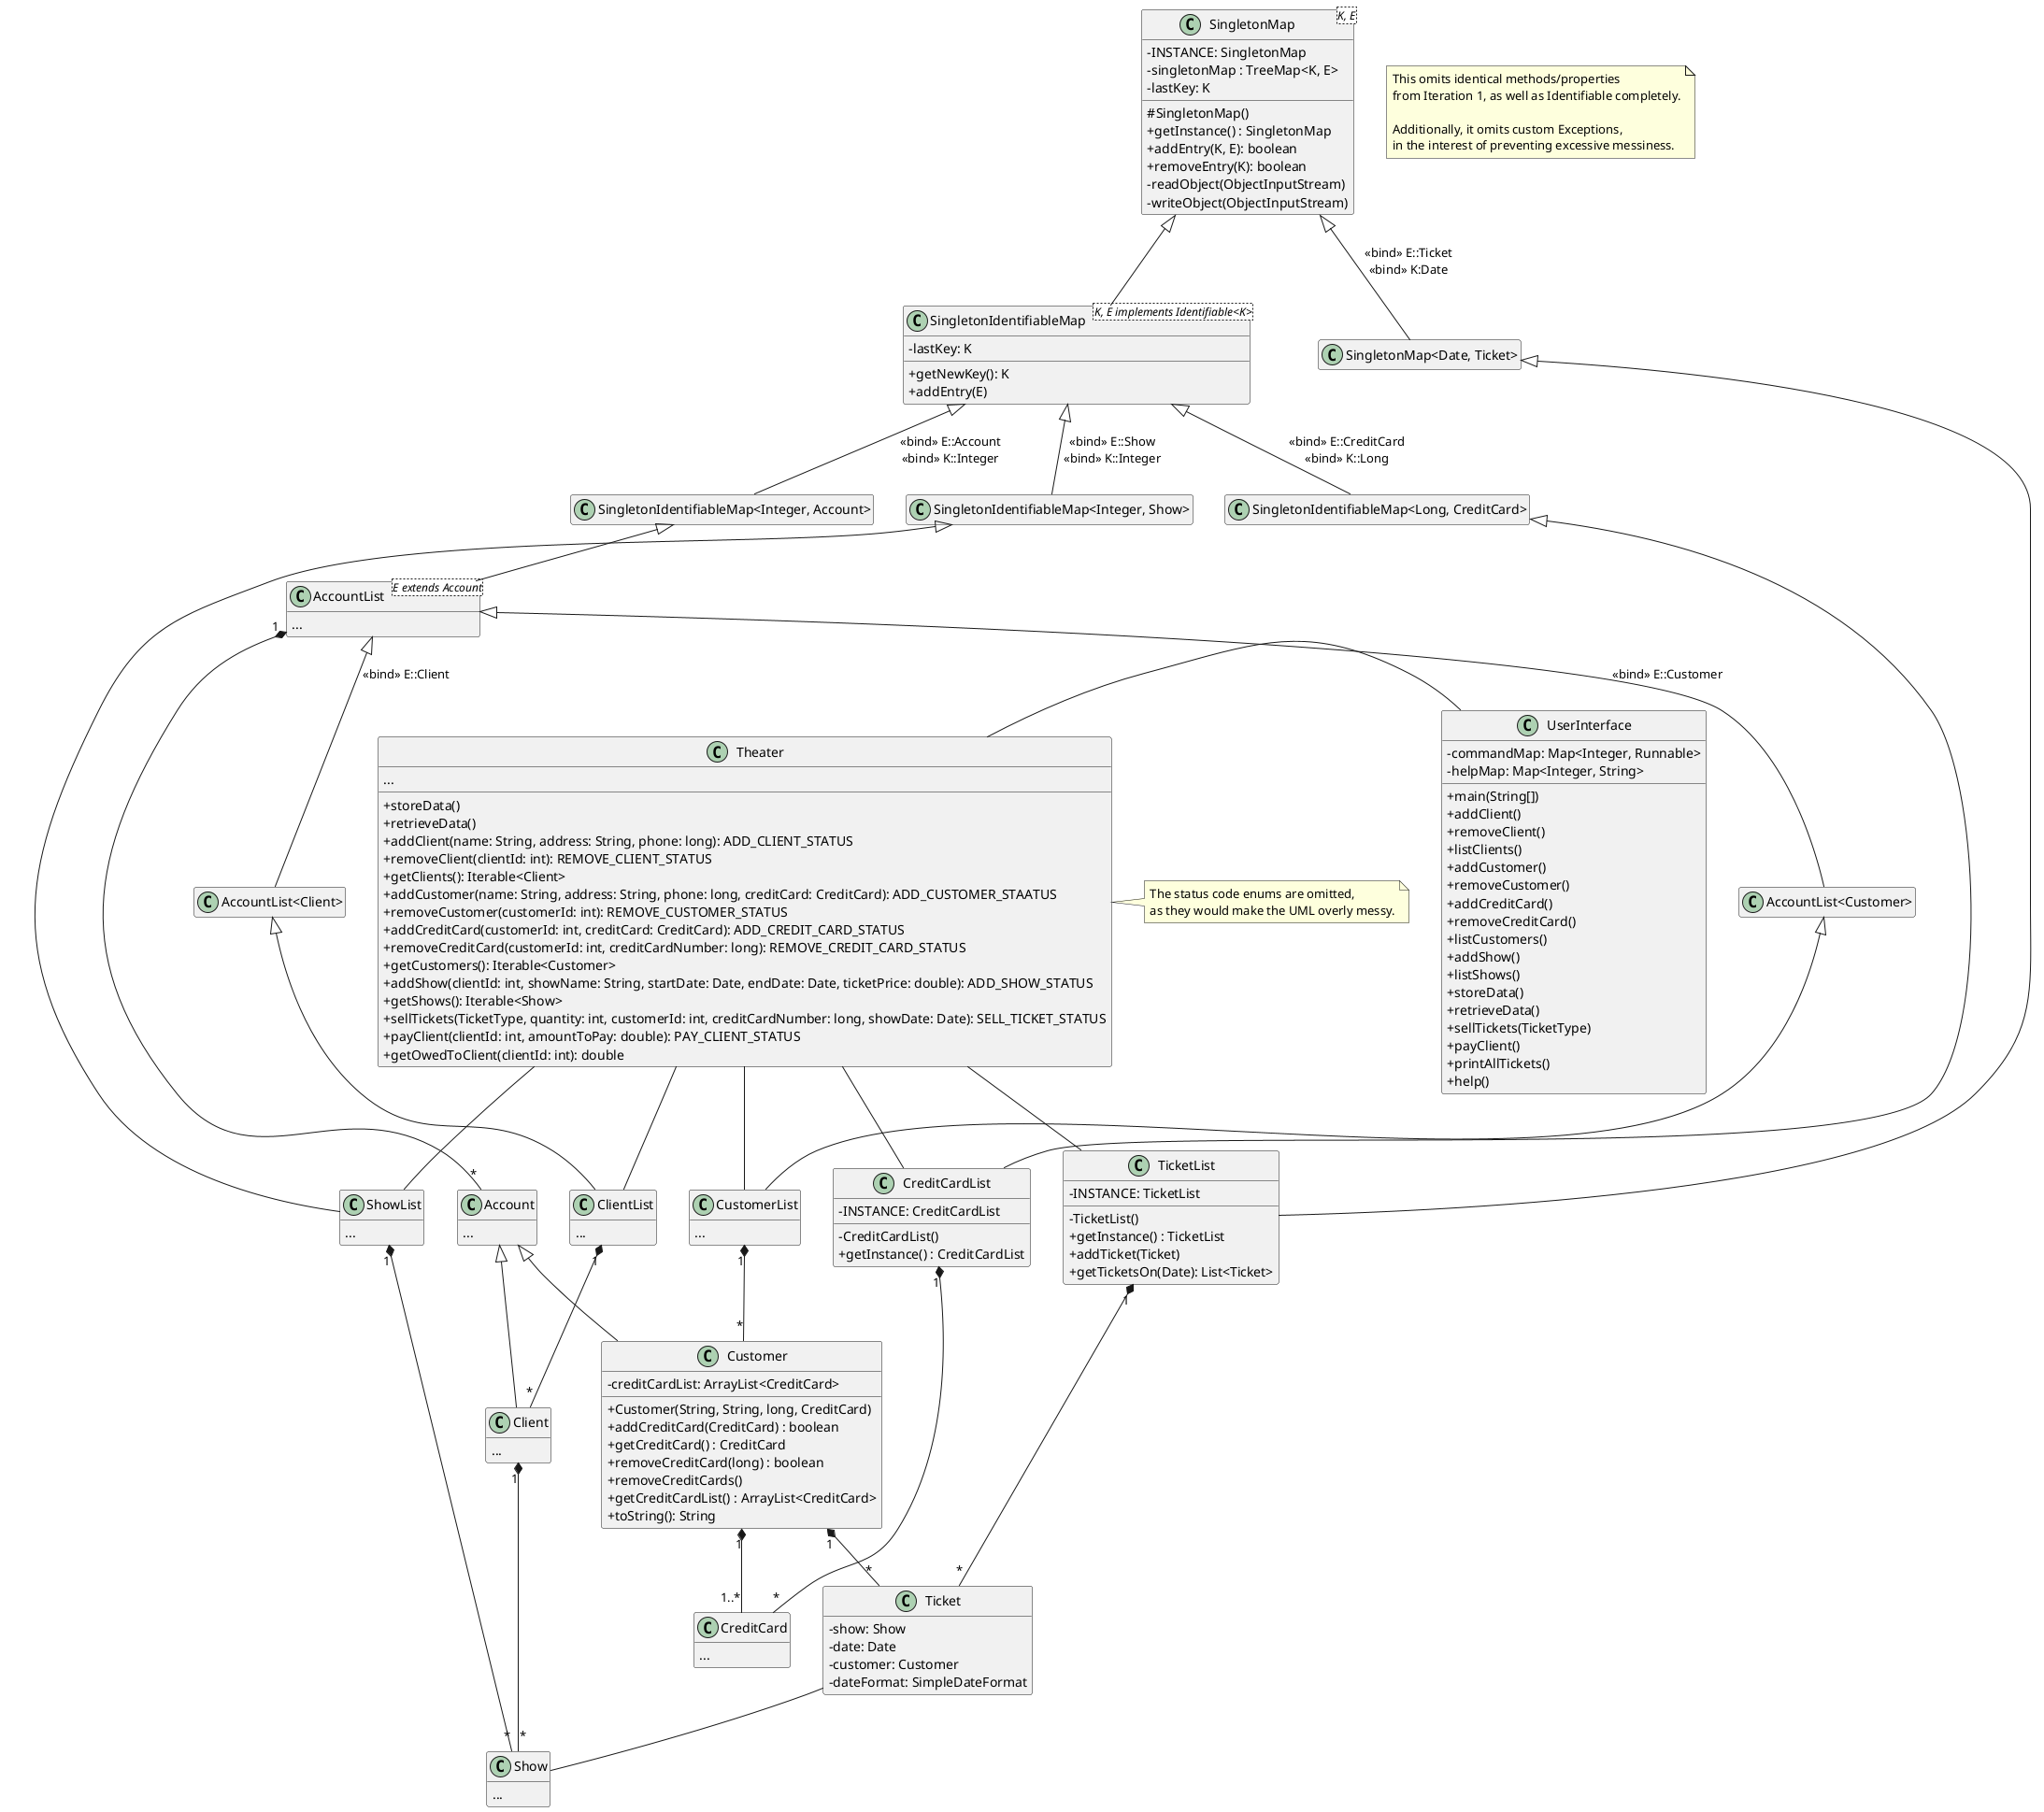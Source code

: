 @startuml
skinparam classAttributeIconSize 0
hide empty members

note "This omits identical methods/properties\nfrom Iteration 1, as well as Identifiable completely.\n\nAdditionally, it omits custom Exceptions,\nin the interest of preventing excessive messiness." as N1

class SingletonMap<K, E> {
    -INSTANCE: SingletonMap
    -singletonMap : TreeMap<K, E>
    -lastKey: K
    #SingletonMap()
    +getInstance() : SingletonMap
    +addEntry(K, E): boolean
    +removeEntry(K): boolean
    -readObject(ObjectInputStream)
    -writeObject(ObjectInputStream)
}

class SingletonIdentifiableMap<K, E implements Identifiable<K>> {
    -lastKey: K
    +getNewKey(): K
    +addEntry(E)
}

class UserInterface {
    -commandMap: Map<Integer, Runnable>
    -helpMap: Map<Integer, String>
    +main(String[])
    +addClient()
    +removeClient()
    +listClients()
    +addCustomer()
    +removeCustomer()
    +addCreditCard()
    +removeCreditCard()
    +listCustomers()
    +addShow()
    +listShows()
    +storeData()
    +retrieveData()
    +sellTickets(TicketType)
    +payClient()
    +printAllTickets()
    +help()
}


class Theater {
    ...
    +storeData()
    +retrieveData()
    +addClient(name: String, address: String, phone: long): ADD_CLIENT_STATUS
    +removeClient(clientId: int): REMOVE_CLIENT_STATUS
    +getClients(): Iterable<Client>
    +addCustomer(name: String, address: String, phone: long, creditCard: CreditCard): ADD_CUSTOMER_STAATUS
    +removeCustomer(customerId: int): REMOVE_CUSTOMER_STATUS
    +addCreditCard(customerId: int, creditCard: CreditCard): ADD_CREDIT_CARD_STATUS
    +removeCreditCard(customerId: int, creditCardNumber: long): REMOVE_CREDIT_CARD_STATUS
    +getCustomers(): Iterable<Customer>
    +addShow(clientId: int, showName: String, startDate: Date, endDate: Date, ticketPrice: double): ADD_SHOW_STATUS
    +getShows(): Iterable<Show>
    +sellTickets(TicketType, quantity: int, customerId: int, creditCardNumber: long, showDate: Date): SELL_TICKET_STATUS
    +payClient(clientId: int, amountToPay: double): PAY_CLIENT_STATUS
    +getOwedToClient(clientId: int): double
}

note right of Theater
  The status code enums are omitted,
  as they would make the UML overly messy.
end note

class AccountList<E extends Account> {
    ...
}

class ClientList {
    ...
}

class CustomerList {
    ...
}

class ShowList {
    ...
}

class TicketList {
    -INSTANCE: TicketList
    -TicketList()
    +getInstance() : TicketList
    +addTicket(Ticket)
    +getTicketsOn(Date): List<Ticket>
}

class CreditCardList {
    -INSTANCE: CreditCardList
    -CreditCardList()
    +getInstance() : CreditCardList
}

class Account {
    ...
}

class Customer {
    -creditCardList: ArrayList<CreditCard>
    +Customer(String, String, long, CreditCard)
    +addCreditCard(CreditCard) : boolean
    +getCreditCard() : CreditCard
    +removeCreditCard(long) : boolean
    +removeCreditCards()
    +getCreditCardList() : ArrayList<CreditCard>
    +toString(): String
}

class Client {
   ...
}

class Show {
    ...
}

class Ticket {
    -show: Show
    -date: Date
    -customer: Customer
    -dateFormat: SimpleDateFormat
}

class CreditCard {
    ...
}

together {
    class "SingletonMap<Date, Ticket>"
    class "SingletonIdentifiableMap"
}

together {
    class "SingletonIdentifiableMap<Integer, Account>"
    class "SingletonIdentifiableMap<Integer, Show>"
    class "SingletonIdentifiableMap<Long, CreditCard>"
}

together {
    class "AccountList"
    class "AccountList"
    class "CreditCardList"
    class "ShowList"
    class "TicketList"
}

together {
    class "Client"
    class "Customer"
    class "Show"
    class "Ticket"
    class "Account"
}

UserInterface -left- Theater

Theater -- "ClientList"
Theater -- "CustomerList"
Theater -- "ShowList"
Theater -- "CreditCardList"
Theater -- "TicketList"

SingletonMap <|-- SingletonIdentifiableMap
SingletonMap <|-- "SingletonMap<Date, Ticket>" : "«bind» E::Ticket\n«bind» K:Date"
"SingletonMap<Date, Ticket>" <|-- TicketList
SingletonIdentifiableMap <|-- "SingletonIdentifiableMap<Integer, Account>" : "«bind» E::Account\n«bind» K::Integer"
SingletonIdentifiableMap <|-- "SingletonIdentifiableMap<Integer, Show>" : "«bind» E::Show\n«bind» K::Integer"
SingletonIdentifiableMap <|-- "SingletonIdentifiableMap<Long, CreditCard>" : "«bind» E::CreditCard\n«bind» K::Long"
"SingletonIdentifiableMap<Integer, Account>" <|-- AccountList
"SingletonIdentifiableMap<Integer, Show>" <|-- ShowList
"SingletonIdentifiableMap<Long, CreditCard>" <|-- CreditCardList
AccountList <|-- "AccountList<Client>" : "«bind» E::Client"
AccountList <|-- "AccountList<Customer>" : "«bind» E::Customer"
"AccountList<Client>" <|-- ClientList
"AccountList<Customer>" <|-- CustomerList

Account <|-- Client
Account <|-- Customer

AccountList "1" *-- "*" Account
ClientList "1" *-- "*" Client
CustomerList "1" *-- "*" Customer
ShowList "1" *-- "*" Show
TicketList "1" *-- "*" Ticket
CreditCardList "1" *-- "*" CreditCard

Ticket -- Show

Client "1" *-- "*" Show
Customer "1" *-- "1..*" CreditCard
Customer "1" *-- "*" Ticket
@enduml